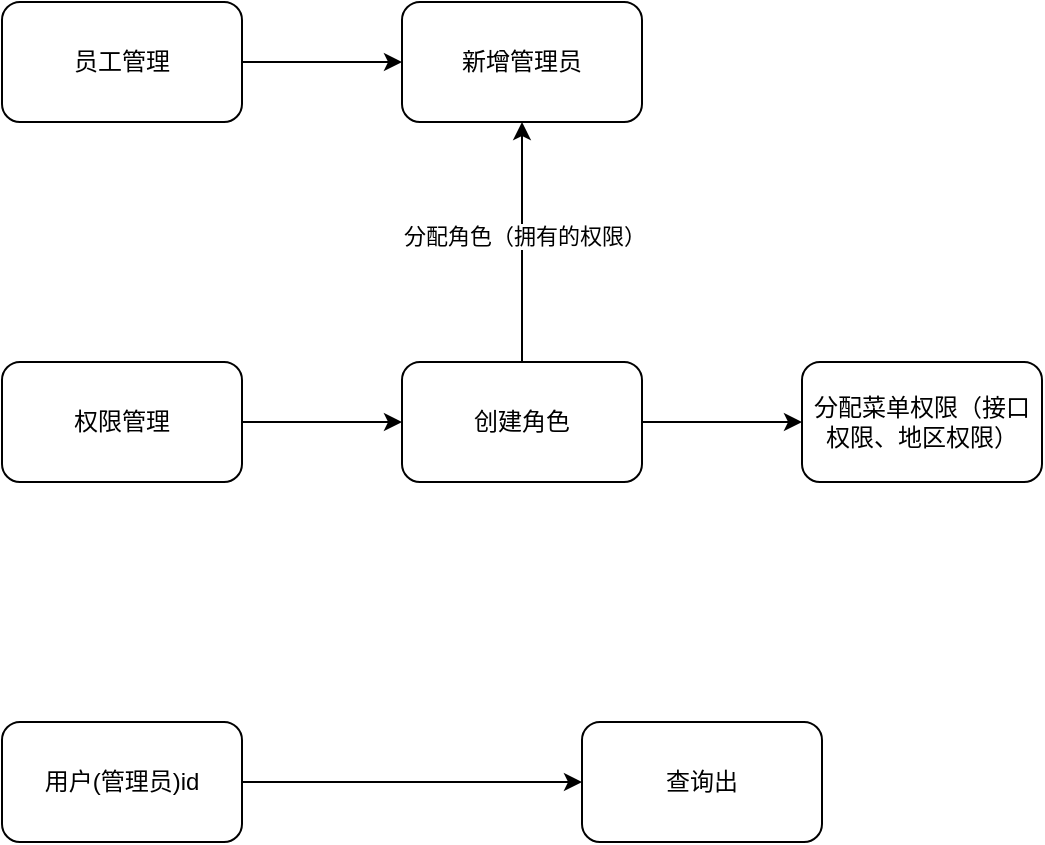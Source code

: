 <mxfile version="20.7.4" type="github">
  <diagram id="qcJw_YcfdDBqEKWMq3Q2" name="第 1 页">
    <mxGraphModel dx="1406" dy="672" grid="1" gridSize="10" guides="1" tooltips="1" connect="1" arrows="1" fold="1" page="1" pageScale="1" pageWidth="827" pageHeight="1169" math="0" shadow="0">
      <root>
        <mxCell id="0" />
        <mxCell id="1" parent="0" />
        <mxCell id="_3AfYd3IydrUe3Vu6kzG-3" value="" style="edgeStyle=orthogonalEdgeStyle;rounded=0;orthogonalLoop=1;jettySize=auto;html=1;" edge="1" parent="1" source="_3AfYd3IydrUe3Vu6kzG-1" target="_3AfYd3IydrUe3Vu6kzG-2">
          <mxGeometry relative="1" as="geometry" />
        </mxCell>
        <mxCell id="_3AfYd3IydrUe3Vu6kzG-1" value="权限管理" style="rounded=1;whiteSpace=wrap;html=1;" vertex="1" parent="1">
          <mxGeometry x="40" y="210" width="120" height="60" as="geometry" />
        </mxCell>
        <mxCell id="_3AfYd3IydrUe3Vu6kzG-5" value="" style="edgeStyle=orthogonalEdgeStyle;rounded=0;orthogonalLoop=1;jettySize=auto;html=1;" edge="1" parent="1" source="_3AfYd3IydrUe3Vu6kzG-2" target="_3AfYd3IydrUe3Vu6kzG-4">
          <mxGeometry relative="1" as="geometry" />
        </mxCell>
        <mxCell id="_3AfYd3IydrUe3Vu6kzG-9" style="edgeStyle=orthogonalEdgeStyle;rounded=0;orthogonalLoop=1;jettySize=auto;html=1;" edge="1" parent="1" source="_3AfYd3IydrUe3Vu6kzG-2" target="_3AfYd3IydrUe3Vu6kzG-7">
          <mxGeometry relative="1" as="geometry" />
        </mxCell>
        <mxCell id="_3AfYd3IydrUe3Vu6kzG-10" value="分配角色（拥有的权限）" style="edgeLabel;html=1;align=center;verticalAlign=middle;resizable=0;points=[];" vertex="1" connectable="0" parent="_3AfYd3IydrUe3Vu6kzG-9">
          <mxGeometry x="0.058" y="-1" relative="1" as="geometry">
            <mxPoint as="offset" />
          </mxGeometry>
        </mxCell>
        <mxCell id="_3AfYd3IydrUe3Vu6kzG-2" value="创建角色" style="whiteSpace=wrap;html=1;rounded=1;" vertex="1" parent="1">
          <mxGeometry x="240" y="210" width="120" height="60" as="geometry" />
        </mxCell>
        <mxCell id="_3AfYd3IydrUe3Vu6kzG-4" value="分配菜单权限（接口权限、地区权限）" style="whiteSpace=wrap;html=1;rounded=1;" vertex="1" parent="1">
          <mxGeometry x="440" y="210" width="120" height="60" as="geometry" />
        </mxCell>
        <mxCell id="_3AfYd3IydrUe3Vu6kzG-8" value="" style="edgeStyle=orthogonalEdgeStyle;rounded=0;orthogonalLoop=1;jettySize=auto;html=1;" edge="1" parent="1" source="_3AfYd3IydrUe3Vu6kzG-6" target="_3AfYd3IydrUe3Vu6kzG-7">
          <mxGeometry relative="1" as="geometry" />
        </mxCell>
        <mxCell id="_3AfYd3IydrUe3Vu6kzG-6" value="员工管理" style="rounded=1;whiteSpace=wrap;html=1;" vertex="1" parent="1">
          <mxGeometry x="40" y="30" width="120" height="60" as="geometry" />
        </mxCell>
        <mxCell id="_3AfYd3IydrUe3Vu6kzG-7" value="新增管理员" style="whiteSpace=wrap;html=1;rounded=1;" vertex="1" parent="1">
          <mxGeometry x="240" y="30" width="120" height="60" as="geometry" />
        </mxCell>
        <mxCell id="_3AfYd3IydrUe3Vu6kzG-13" value="" style="edgeStyle=orthogonalEdgeStyle;rounded=0;orthogonalLoop=1;jettySize=auto;html=1;" edge="1" parent="1" source="_3AfYd3IydrUe3Vu6kzG-11" target="_3AfYd3IydrUe3Vu6kzG-12">
          <mxGeometry relative="1" as="geometry" />
        </mxCell>
        <mxCell id="_3AfYd3IydrUe3Vu6kzG-11" value="用户(管理员)id" style="rounded=1;whiteSpace=wrap;html=1;" vertex="1" parent="1">
          <mxGeometry x="40" y="390" width="120" height="60" as="geometry" />
        </mxCell>
        <mxCell id="_3AfYd3IydrUe3Vu6kzG-12" value="查询出" style="whiteSpace=wrap;html=1;rounded=1;" vertex="1" parent="1">
          <mxGeometry x="330" y="390" width="120" height="60" as="geometry" />
        </mxCell>
      </root>
    </mxGraphModel>
  </diagram>
</mxfile>
